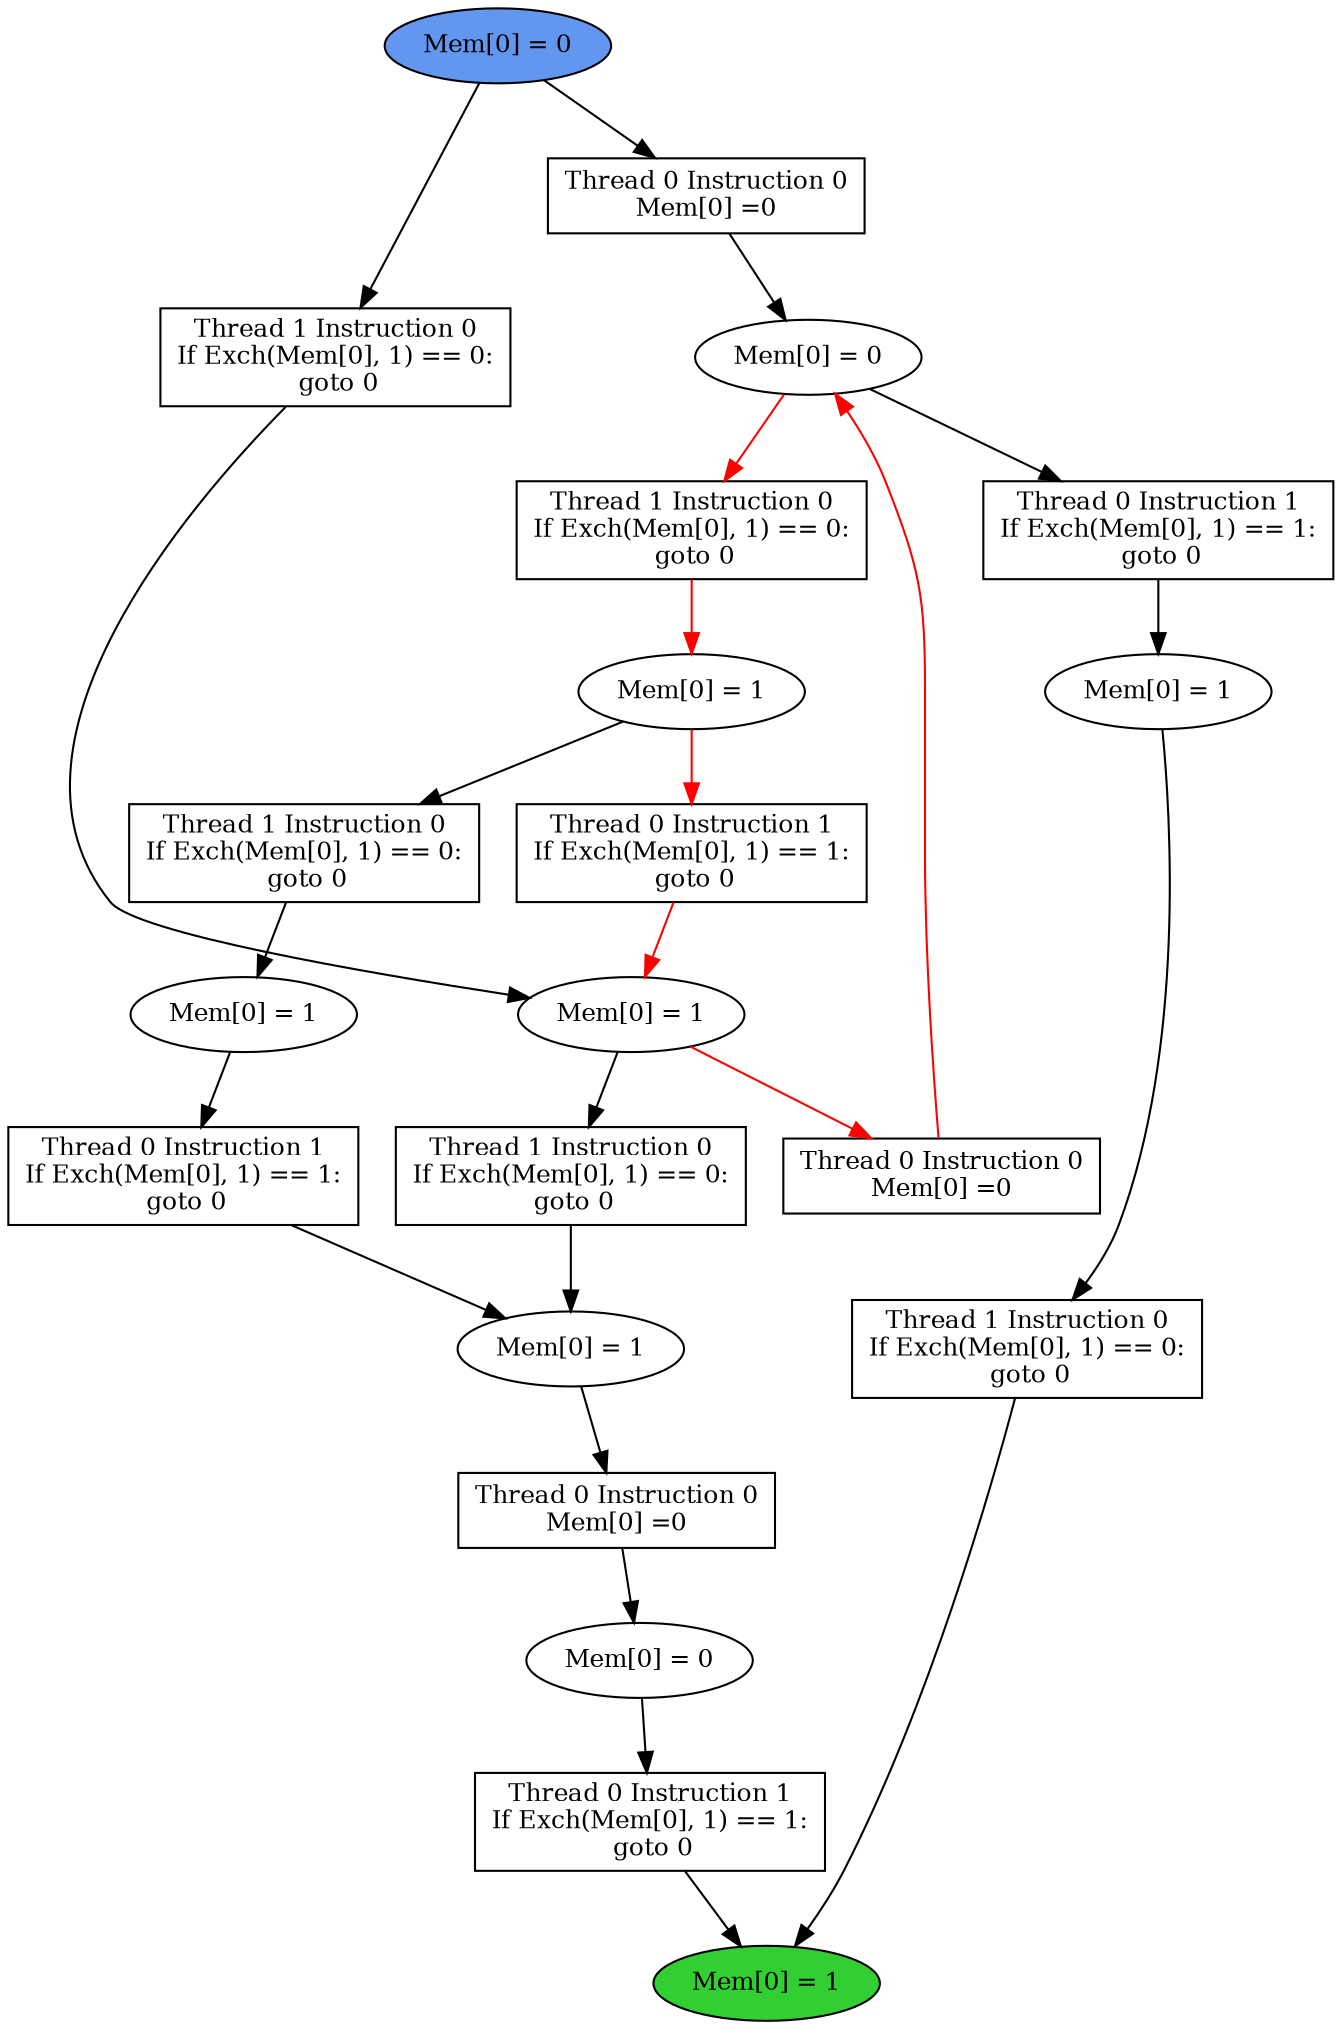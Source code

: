 digraph "graph" {
graph [fontsize=12]
node [fontsize=12]
edge [fontsize=12]
rankdir=TB;
"N12" -> "N8" [uuid = "<A0, END$0>", color = "#000000", fontcolor = "#ffffff", style = "solid", label = "", dir = "forward", weight = "1"]
"N11" -> "N10" [uuid = "<A1, S6>", color = "#000000", fontcolor = "#ffffff", style = "solid", label = "", dir = "forward", weight = "1"]
"N19" -> "N18" [uuid = "<A2, S1>", color = "#000000", fontcolor = "#ffffff", style = "solid", label = "", dir = "forward", weight = "1"]
"N25" -> "N24" [uuid = "<A3, S0>", color = "#ff0000", fontcolor = "#ffffff", style = "solid", label = "", dir = "forward", weight = "1"]
"N17" -> "N15" [uuid = "<A4, S5>", color = "#000000", fontcolor = "#ffffff", style = "solid", label = "", dir = "forward", weight = "1"]
"N23" -> "N22" [uuid = "<A5, S4>", color = "#ff0000", fontcolor = "#ffffff", style = "solid", label = "", dir = "forward", weight = "1"]
"N14" -> "N13" [uuid = "<A6, S3>", color = "#000000", fontcolor = "#ffffff", style = "solid", label = "", dir = "forward", weight = "1"]
"N28" -> "N21" [uuid = "<A7, S2>", color = "#ff0000", fontcolor = "#ffffff", style = "solid", label = "", dir = "back", weight = "1"]
"N29" -> "N28" [uuid = "<A8, S2>", color = "#000000", fontcolor = "#ffffff", style = "solid", label = "", dir = "forward", weight = "1"]
"N9" -> "N8" [uuid = "<A9, END$0>", color = "#000000", fontcolor = "#ffffff", style = "solid", label = "", dir = "forward", weight = "1"]
"N16" -> "N15" [uuid = "<A10, S5>", color = "#000000", fontcolor = "#ffffff", style = "solid", label = "", dir = "forward", weight = "1"]
"N30" -> "N22" [uuid = "<A11, S4>", color = "#000000", fontcolor = "#ffffff", style = "solid", label = "", dir = "forward", weight = "1"]
"N13" -> "N12" [uuid = "<A0, S3>", color = "#000000", fontcolor = "#ffffff", style = "solid", label = "", dir = "forward", weight = "1"]
"N28" -> "N11" [uuid = "<A1, S2>", color = "#000000", fontcolor = "#ffffff", style = "solid", label = "", dir = "forward", weight = "1"]
"N24" -> "N19" [uuid = "<A2, S0>", color = "#000000", fontcolor = "#ffffff", style = "solid", label = "", dir = "forward", weight = "1"]
"N28" -> "N25" [uuid = "<A3, S2>", color = "#ff0000", fontcolor = "#ffffff", style = "solid", label = "", dir = "forward", weight = "1"]
"N18" -> "N17" [uuid = "<A4, S1>", color = "#000000", fontcolor = "#ffffff", style = "solid", label = "", dir = "forward", weight = "1"]
"N24" -> "N23" [uuid = "<A5, S0>", color = "#ff0000", fontcolor = "#ffffff", style = "solid", label = "", dir = "forward", weight = "1"]
"N15" -> "N14" [uuid = "<A6, S5>", color = "#000000", fontcolor = "#ffffff", style = "solid", label = "", dir = "forward", weight = "1"]
"N22" -> "N21" [uuid = "<A7, S4>", color = "#ff0000", fontcolor = "#ffffff", style = "solid", label = "", dir = "forward", weight = "1"]
"N31" -> "N29" [uuid = "<A8, START$0>", color = "#000000", fontcolor = "#ffffff", style = "solid", label = "", dir = "forward", weight = "1"]
"N10" -> "N9" [uuid = "<A9, S6>", color = "#000000", fontcolor = "#ffffff", style = "solid", label = "", dir = "forward", weight = "1"]
"N22" -> "N16" [uuid = "<A10, S4>", color = "#000000", fontcolor = "#ffffff", style = "solid", label = "", dir = "forward", weight = "1"]
"N31" -> "N30" [uuid = "<A11, START$0>", color = "#000000", fontcolor = "#ffffff", style = "solid", label = "", dir = "forward", weight = "1"]
"N8" [uuid="END$0", label="Mem[0] = 1", fillcolor = "#31cf31", fontcolor = "#000000", shape = "ellipse", style = "filled, solid"]
"N9" [uuid="A9", label="Thread 1 Instruction 0
If Exch(Mem[0], 1) == 0:
 goto 0", fillcolor = "#ffffff", fontcolor = "#000000", shape = "box", style = "filled, solid"]
"N10" [uuid="S6", label="Mem[0] = 1", fillcolor = "#ffffff", fontcolor = "#000000", shape = "ellipse", style = "filled, solid"]
"N11" [uuid="A1", label="Thread 0 Instruction 1
If Exch(Mem[0], 1) == 1:
 goto 0", fillcolor = "#ffffff", fontcolor = "#000000", shape = "box", style = "filled, solid"]
"N12" [uuid="A0", label="Thread 0 Instruction 1
If Exch(Mem[0], 1) == 1:
 goto 0", fillcolor = "#ffffff", fontcolor = "#000000", shape = "box", style = "filled, solid"]
"N13" [uuid="S3", label="Mem[0] = 0", fillcolor = "#ffffff", fontcolor = "#000000", shape = "ellipse", style = "filled, solid"]
"N14" [uuid="A6", label="Thread 0 Instruction 0
Mem[0] =0", fillcolor = "#ffffff", fontcolor = "#000000", shape = "box", style = "filled, solid"]
"N15" [uuid="S5", label="Mem[0] = 1", fillcolor = "#ffffff", fontcolor = "#000000", shape = "ellipse", style = "filled, solid"]
"N16" [uuid="A10", label="Thread 1 Instruction 0
If Exch(Mem[0], 1) == 0:
 goto 0", fillcolor = "#ffffff", fontcolor = "#000000", shape = "box", style = "filled, solid"]
"N17" [uuid="A4", label="Thread 0 Instruction 1
If Exch(Mem[0], 1) == 1:
 goto 0", fillcolor = "#ffffff", fontcolor = "#000000", shape = "box", style = "filled, solid"]
"N18" [uuid="S1", label="Mem[0] = 1", fillcolor = "#ffffff", fontcolor = "#000000", shape = "ellipse", style = "filled, solid"]
"N19" [uuid="A2", label="Thread 1 Instruction 0
If Exch(Mem[0], 1) == 0:
 goto 0", fillcolor = "#ffffff", fontcolor = "#000000", shape = "box", style = "filled, solid"]
"N21" [uuid="A7", label="Thread 0 Instruction 0
Mem[0] =0", fillcolor = "#ffffff", fontcolor = "#000000", shape = "box", style = "filled, solid"]
"N22" [uuid="S4", label="Mem[0] = 1", fillcolor = "#ffffff", fontcolor = "#000000", shape = "ellipse", style = "filled, solid"]
"N23" [uuid="A5", label="Thread 0 Instruction 1
If Exch(Mem[0], 1) == 1:
 goto 0", fillcolor = "#ffffff", fontcolor = "#000000", shape = "box", style = "filled, solid"]
"N24" [uuid="S0", label="Mem[0] = 1", fillcolor = "#ffffff", fontcolor = "#000000", shape = "ellipse", style = "filled, solid"]
"N25" [uuid="A3", label="Thread 1 Instruction 0
If Exch(Mem[0], 1) == 0:
 goto 0", fillcolor = "#ffffff", fontcolor = "#000000", shape = "box", style = "filled, solid"]
"N28" [uuid="S2", label="Mem[0] = 0", fillcolor = "#ffffff", fontcolor = "#000000", shape = "ellipse", style = "filled, solid"]
"N29" [uuid="A8", label="Thread 0 Instruction 0
Mem[0] =0", fillcolor = "#ffffff", fontcolor = "#000000", shape = "box", style = "filled, solid"]
"N30" [uuid="A11", label="Thread 1 Instruction 0
If Exch(Mem[0], 1) == 0:
 goto 0", fillcolor = "#ffffff", fontcolor = "#000000", shape = "box", style = "filled, solid"]
"N31" [uuid="START$0", label="Mem[0] = 0", fillcolor = "#6396ef", fontcolor = "#000000", shape = "ellipse", style = "filled, solid"]
}